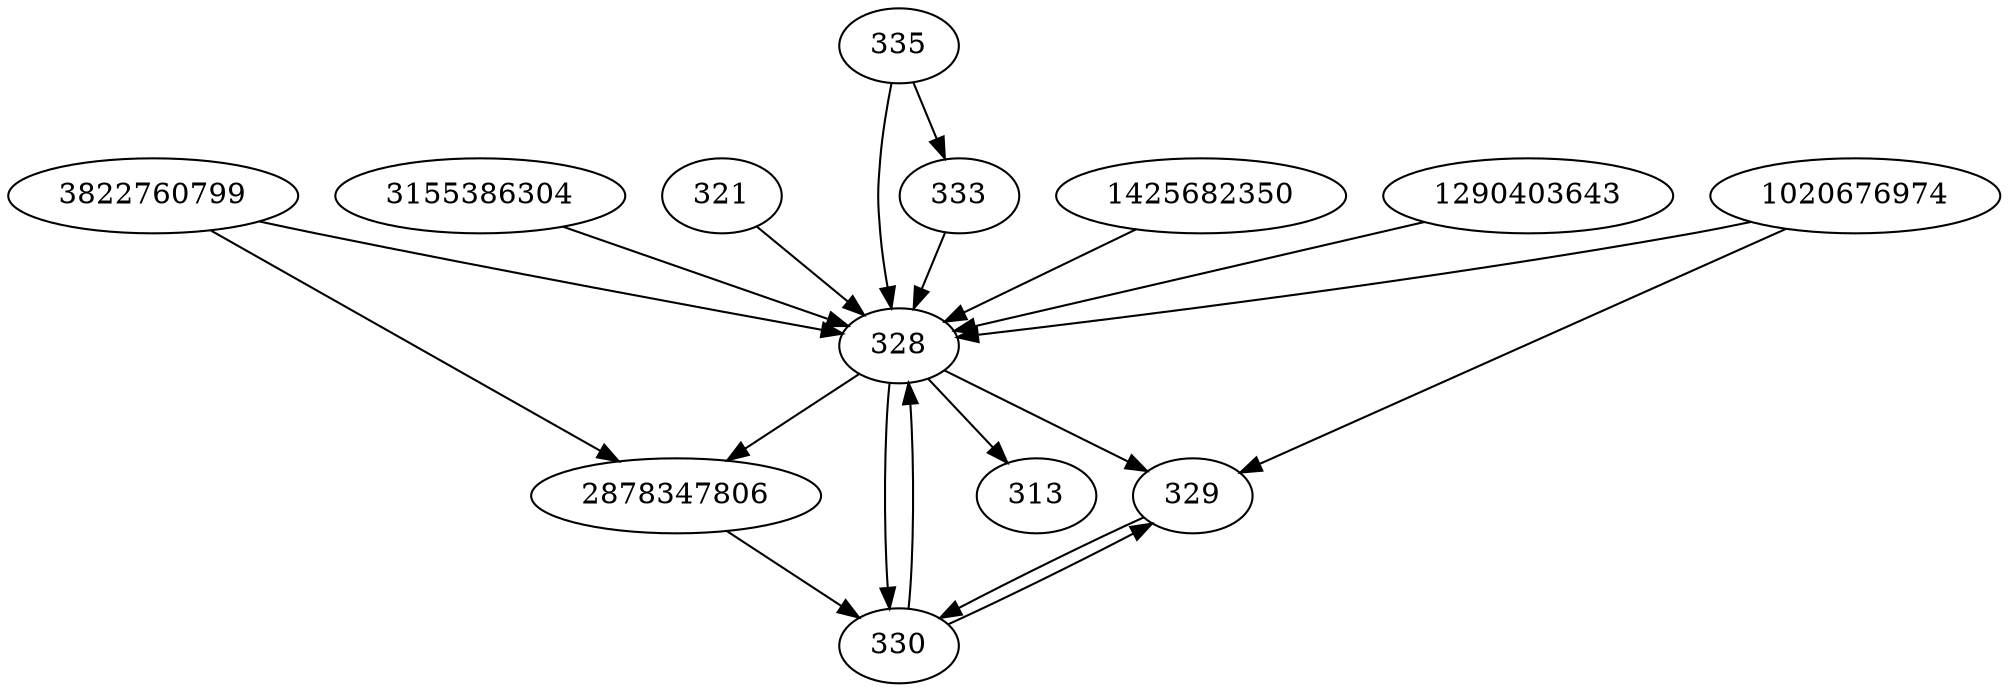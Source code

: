 strict digraph  {
3155386304;
321;
328;
329;
330;
333;
1425682350;
1020676974;
335;
313;
1290403643;
2878347806;
3822760799;
3155386304 -> 328;
321 -> 328;
328 -> 330;
328 -> 313;
328 -> 2878347806;
328 -> 329;
329 -> 330;
330 -> 328;
330 -> 329;
333 -> 328;
1425682350 -> 328;
1020676974 -> 328;
1020676974 -> 329;
335 -> 328;
335 -> 333;
1290403643 -> 328;
2878347806 -> 330;
3822760799 -> 2878347806;
3822760799 -> 328;
}
